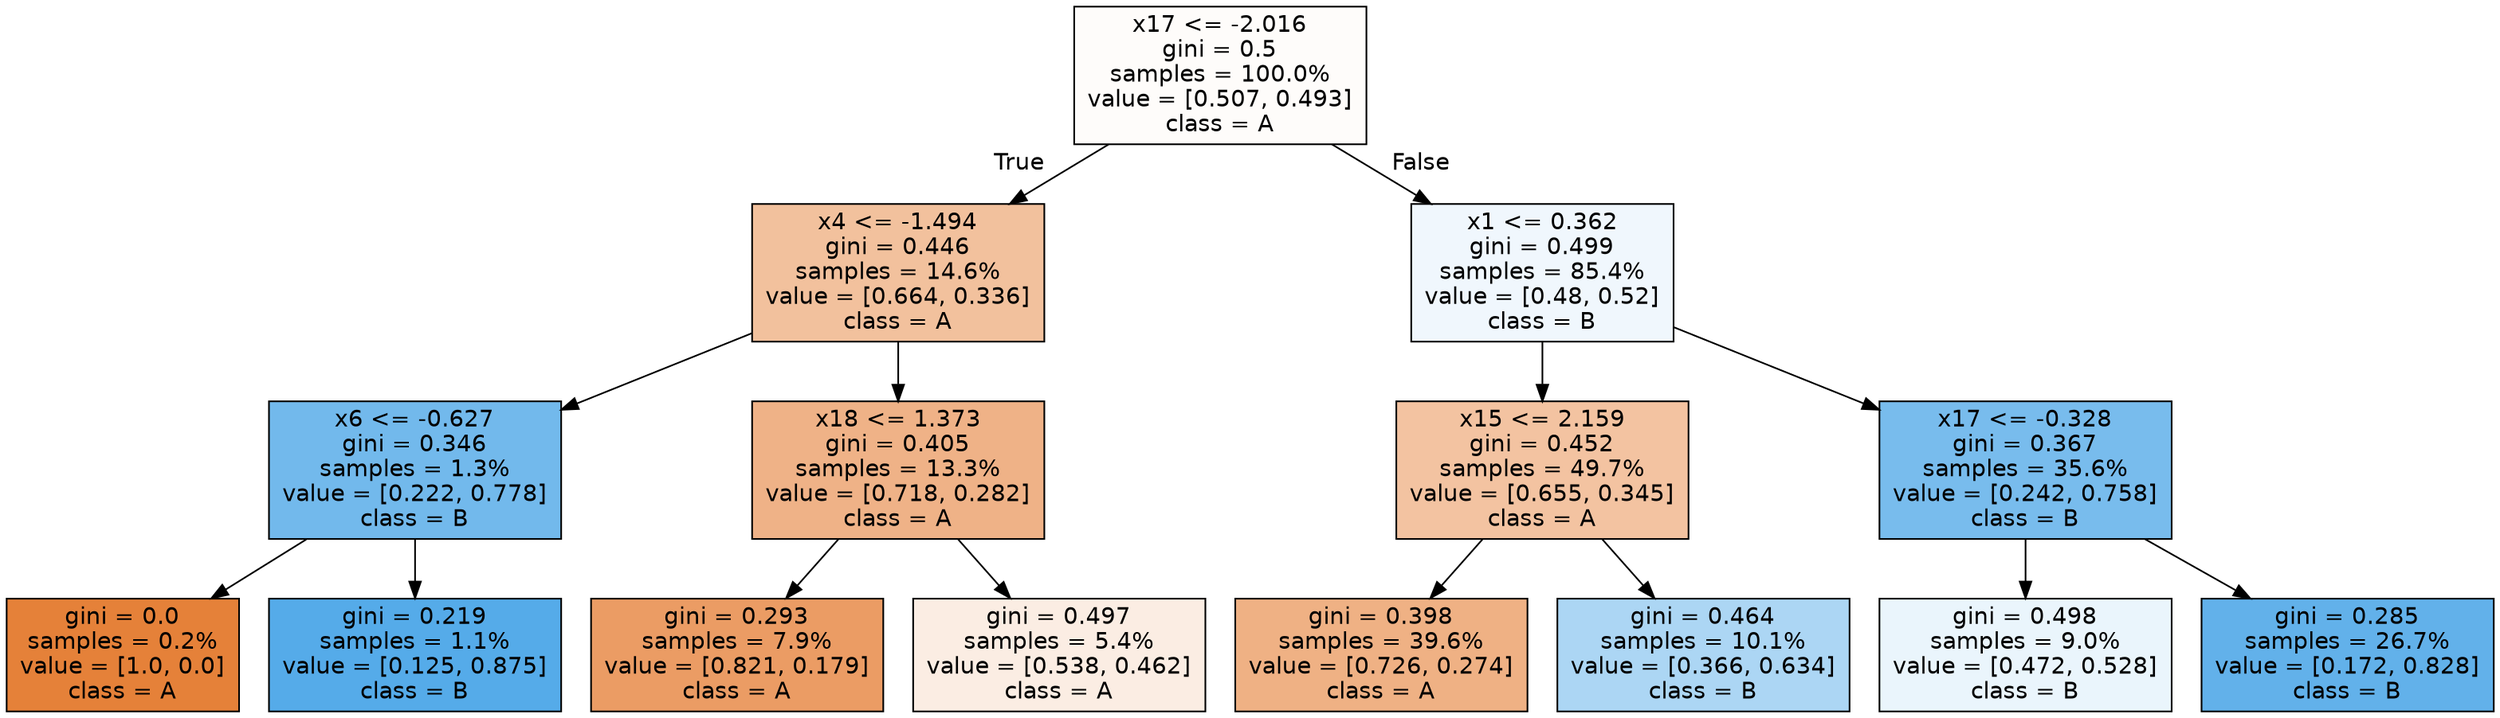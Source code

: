 digraph Tree {
node [shape=box, style="filled", color="black", fontname="helvetica"] ;
edge [fontname="helvetica"] ;
0 [label="x17 <= -2.016\ngini = 0.5\nsamples = 100.0%\nvalue = [0.507, 0.493]\nclass = A", fillcolor="#fefcfa"] ;
1 [label="x4 <= -1.494\ngini = 0.446\nsamples = 14.6%\nvalue = [0.664, 0.336]\nclass = A", fillcolor="#f2c19d"] ;
0 -> 1 [labeldistance=2.5, labelangle=45, headlabel="True"] ;
2 [label="x6 <= -0.627\ngini = 0.346\nsamples = 1.3%\nvalue = [0.222, 0.778]\nclass = B", fillcolor="#72b9ec"] ;
1 -> 2 ;
3 [label="gini = 0.0\nsamples = 0.2%\nvalue = [1.0, 0.0]\nclass = A", fillcolor="#e58139"] ;
2 -> 3 ;
4 [label="gini = 0.219\nsamples = 1.1%\nvalue = [0.125, 0.875]\nclass = B", fillcolor="#55abe9"] ;
2 -> 4 ;
5 [label="x18 <= 1.373\ngini = 0.405\nsamples = 13.3%\nvalue = [0.718, 0.282]\nclass = A", fillcolor="#efb287"] ;
1 -> 5 ;
6 [label="gini = 0.293\nsamples = 7.9%\nvalue = [0.821, 0.179]\nclass = A", fillcolor="#eb9c64"] ;
5 -> 6 ;
7 [label="gini = 0.497\nsamples = 5.4%\nvalue = [0.538, 0.462]\nclass = A", fillcolor="#fbede3"] ;
5 -> 7 ;
8 [label="x1 <= 0.362\ngini = 0.499\nsamples = 85.4%\nvalue = [0.48, 0.52]\nclass = B", fillcolor="#f0f7fd"] ;
0 -> 8 [labeldistance=2.5, labelangle=-45, headlabel="False"] ;
9 [label="x15 <= 2.159\ngini = 0.452\nsamples = 49.7%\nvalue = [0.655, 0.345]\nclass = A", fillcolor="#f3c3a1"] ;
8 -> 9 ;
10 [label="gini = 0.398\nsamples = 39.6%\nvalue = [0.726, 0.274]\nclass = A", fillcolor="#efb184"] ;
9 -> 10 ;
11 [label="gini = 0.464\nsamples = 10.1%\nvalue = [0.366, 0.634]\nclass = B", fillcolor="#acd6f4"] ;
9 -> 11 ;
12 [label="x17 <= -0.328\ngini = 0.367\nsamples = 35.6%\nvalue = [0.242, 0.758]\nclass = B", fillcolor="#78bced"] ;
8 -> 12 ;
13 [label="gini = 0.498\nsamples = 9.0%\nvalue = [0.472, 0.528]\nclass = B", fillcolor="#eaf5fc"] ;
12 -> 13 ;
14 [label="gini = 0.285\nsamples = 26.7%\nvalue = [0.172, 0.828]\nclass = B", fillcolor="#62b1ea"] ;
12 -> 14 ;
}